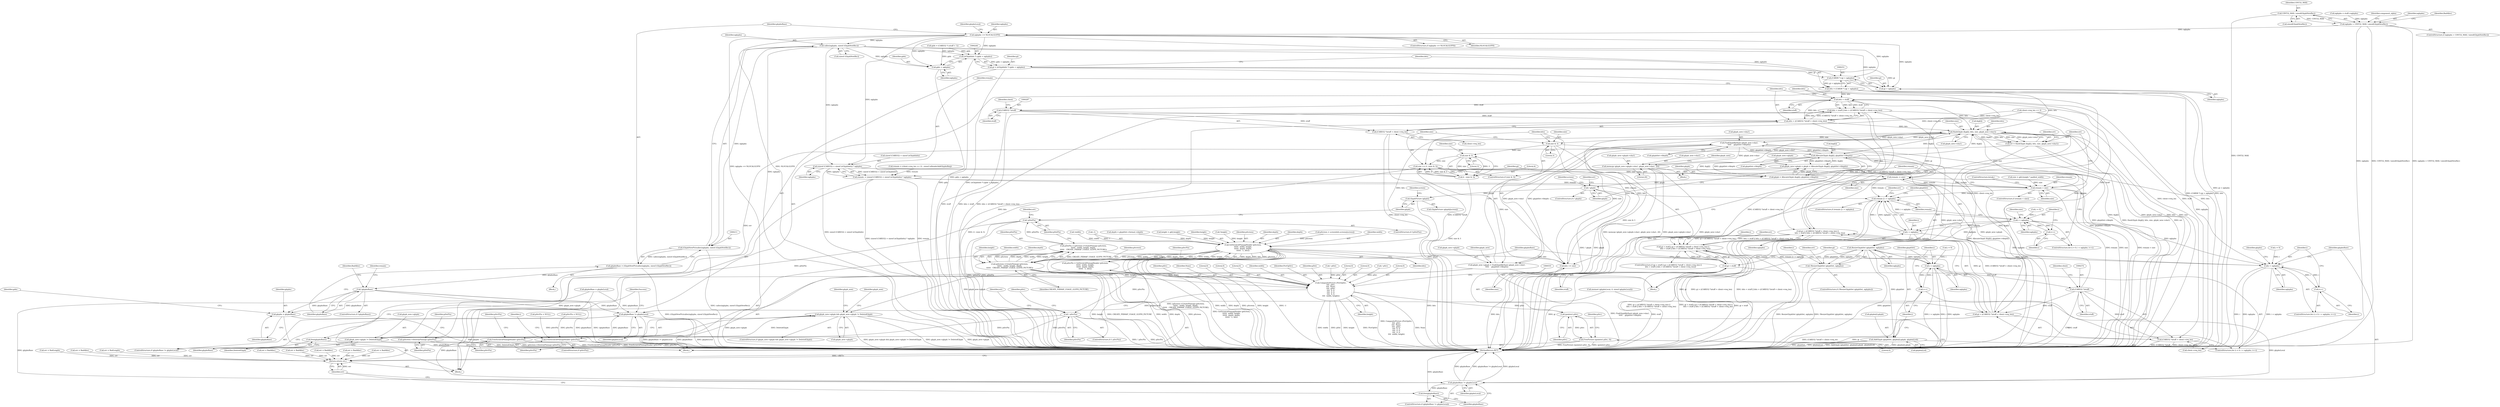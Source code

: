 digraph "0_xserver_5725849a1b427cd4a72b84e57f211edb35838718@API" {
"1000179" [label="(Call,UINT32_MAX / sizeof(GlyphNewRec))"];
"1000177" [label="(Call,nglyphs > UINT32_MAX / sizeof(GlyphNewRec))"];
"1000194" [label="(Call,nglyphs <= NLOCALGLYPH)"];
"1000212" [label="(Call,calloc(nglyphs, sizeof (GlyphNewRec)))"];
"1000210" [label="(Call,(GlyphNewPtr)calloc(nglyphs, sizeof (GlyphNewRec)))"];
"1000208" [label="(Call,glyphsBase = (GlyphNewPtr)calloc(nglyphs, sizeof (GlyphNewRec)))"];
"1000217" [label="(Call,!glyphsBase)"];
"1000231" [label="(Call,glyphs = glyphsBase)"];
"1000643" [label="(Call,glyphsBase != glyphsLocal)"];
"1000646" [label="(Call,free(glyphsBase))"];
"1000691" [label="(Call,glyphsBase != glyphsLocal)"];
"1000694" [label="(Call,free(glyphsBase))"];
"1000243" [label="(Call,(xGlyphInfo *) (gids + nglyphs))"];
"1000241" [label="(Call,gi = (xGlyphInfo *) (gids + nglyphs))"];
"1000250" [label="(Call,(CARD8 *) (gi + nglyphs))"];
"1000248" [label="(Call,bits = (CARD8 *) (gi + nglyphs))"];
"1000280" [label="(Call,bits < stuff)"];
"1000279" [label="(Call,bits < stuff || bits > ((CARD32 *)stuff + client->req_len))"];
"1000269" [label="(Call,gi > ((CARD32 *)stuff + client->req_len) ||\n        bits < stuff || bits > ((CARD32 *)stuff + client->req_len))"];
"1000265" [label="(Call,gi < stuff || gi > ((CARD32 *)stuff + client->req_len) ||\n        bits < stuff || bits > ((CARD32 *)stuff + client->req_len))"];
"1000283" [label="(Call,bits > ((CARD32 *)stuff + client->req_len))"];
"1000324" [label="(Call,HashGlyph (&gi[i], bits, size, glyph_new->sha1))"];
"1000322" [label="(Call,err = HashGlyph (&gi[i], bits, size, glyph_new->sha1))"];
"1000696" [label="(Return,return err;)"];
"1000341" [label="(Call,FindGlyphByHash (glyph_new->sha1,\n\t\t\t\t\t    glyphSet->fdepth))"];
"1000337" [label="(Call,glyph_new->glyph = FindGlyphByHash (glyph_new->sha1,\n\t\t\t\t\t    glyphSet->fdepth))"];
"1000349" [label="(Call,glyph_new->glyph && glyph_new->glyph != DeletedGlyph)"];
"1000353" [label="(Call,glyph_new->glyph != DeletedGlyph)"];
"1000378" [label="(Call,AllocateGlyph (&gi[i], glyphSet->fdepth))"];
"1000372" [label="(Call,glyph_new->glyph = glyph = AllocateGlyph (&gi[i], glyphSet->fdepth))"];
"1000376" [label="(Call,glyph = AllocateGlyph (&gi[i], glyphSet->fdepth))"];
"1000387" [label="(Call,! glyph)"];
"1000507" [label="(Call,GlyphPicture (glyph))"];
"1000566" [label="(Call,memcpy (glyph_new->glyph->sha1, glyph_new->sha1, 20))"];
"1000448" [label="(Call,GetScratchPixmapHeader (pScreen,\n\t\t\t\t\t\t  width, height,\n\t\t\t\t\t\t  depth, depth,\n\t\t\t\t\t\t  -1, bits))"];
"1000446" [label="(Call,pSrcPix = GetScratchPixmapHeader (pScreen,\n\t\t\t\t\t\t  width, height,\n\t\t\t\t\t\t  depth, depth,\n\t\t\t\t\t\t  -1, bits))"];
"1000458" [label="(Call,! pSrcPix)"];
"1000561" [label="(Call,FreeScratchPixmapHeader (pSrcPix))"];
"1000660" [label="(Call,FreeScratchPixmapHeader (pSrcPix))"];
"1000491" [label="(Call,(pScreen->CreatePixmap) (pScreen,\n\t\t\t\t\t\t   width, height, depth,\n\t\t\t\t\t\t   CREATE_PIXMAP_USAGE_GLYPH_PICTURE))"];
"1000489" [label="(Call,pDstPix = (pScreen->CreatePixmap) (pScreen,\n\t\t\t\t\t\t   width, height, depth,\n\t\t\t\t\t\t   CREATE_PIXMAP_USAGE_GLYPH_PICTURE))"];
"1000498" [label="(Call,!pDstPix)"];
"1000527" [label="(Call,(pScreen->DestroyPixmap) (pDstPix))"];
"1000540" [label="(Call,CompositePicture (PictOpSrc,\n\t\t\t\t  pSrc,\n\t\t\t\t  None,\n\t\t\t\t  pDst,\n\t\t\t\t  0, 0,\n\t\t\t\t  0, 0,\n\t\t\t\t  0, 0,\n\t\t\t\t  width, height))"];
"1000554" [label="(Call,(pointer) pSrc)"];
"1000553" [label="(Call,FreePicture ((pointer) pSrc, 0))"];
"1000594" [label="(Call,bits += size)"];
"1000584" [label="(Call,size & 3)"];
"1000591" [label="(Call,size & 3)"];
"1000587" [label="(Call,size += 4 - (size & 3))"];
"1000597" [label="(Call,remain -= size)"];
"1000318" [label="(Call,remain < size)"];
"1000601" [label="(Call,remain || i < nglyphs)"];
"1000589" [label="(Call,4 - (size & 3))"];
"1000286" [label="(Call,(CARD32 *)stuff)"];
"1000285" [label="(Call,(CARD32 *)stuff + client->req_len)"];
"1000252" [label="(Call,gi + nglyphs)"];
"1000266" [label="(Call,gi < stuff)"];
"1000270" [label="(Call,gi > ((CARD32 *)stuff + client->req_len))"];
"1000273" [label="(Call,(CARD32 *)stuff)"];
"1000272" [label="(Call,(CARD32 *)stuff + client->req_len)"];
"1000245" [label="(Call,gids + nglyphs)"];
"1000257" [label="(Call,(sizeof (CARD32) + sizeof (xGlyphInfo)) * nglyphs)"];
"1000255" [label="(Call,remain -= (sizeof (CARD32) + sizeof (xGlyphInfo)) * nglyphs)"];
"1000301" [label="(Call,i < nglyphs)"];
"1000304" [label="(Call,i++)"];
"1000603" [label="(Call,i < nglyphs)"];
"1000613" [label="(Call,ResizeGlyphSet (glyphSet, nglyphs))"];
"1000612" [label="(Call,!ResizeGlyphSet (glyphSet, nglyphs))"];
"1000625" [label="(Call,i < nglyphs)"];
"1000628" [label="(Call,i++)"];
"1000630" [label="(Call,AddGlyph (glyphSet, glyphs[i].glyph, glyphs[i].id))"];
"1000666" [label="(Call,i < nglyphs)"];
"1000669" [label="(Call,i++)"];
"1000509" [label="(Identifier,screen)"];
"1000258" [label="(Call,sizeof (CARD32) + sizeof (xGlyphInfo))"];
"1000693" [label="(Identifier,glyphsLocal)"];
"1000607" [label="(Call,err = BadLength)"];
"1000632" [label="(Call,glyphs[i].glyph)"];
"1000181" [label="(Call,sizeof(GlyphNewRec))"];
"1000415" [label="(Call,height = gi[i].height)"];
"1000213" [label="(Identifier,nglyphs)"];
"1000664" [label="(Identifier,i)"];
"1000249" [label="(Identifier,bits)"];
"1000492" [label="(Identifier,pScreen)"];
"1000642" [label="(ControlStructure,if (glyphsBase != glyphsLocal))"];
"1000171" [label="(Call,nglyphs = stuff->nglyphs)"];
"1000378" [label="(Call,AllocateGlyph (&gi[i], glyphSet->fdepth))"];
"1000298" [label="(Call,i = 0)"];
"1000290" [label="(Identifier,client)"];
"1000193" [label="(ControlStructure,if (nglyphs <= NLOCALGLYPH))"];
"1000594" [label="(Call,bits += size)"];
"1000541" [label="(Identifier,PictOpSrc)"];
"1000611" [label="(ControlStructure,if (!ResizeGlyphSet (glyphSet, nglyphs)))"];
"1000220" [label="(Identifier,BadAlloc)"];
"1000212" [label="(Call,calloc(nglyphs, sizeof (GlyphNewRec)))"];
"1000695" [label="(Identifier,glyphsBase)"];
"1000348" [label="(ControlStructure,if (glyph_new->glyph && glyph_new->glyph != DeletedGlyph))"];
"1000376" [label="(Call,glyph = AllocateGlyph (&gi[i], glyphSet->fdepth))"];
"1000603" [label="(Call,i < nglyphs)"];
"1000269" [label="(Call,gi > ((CARD32 *)stuff + client->req_len) ||\n        bits < stuff || bits > ((CARD32 *)stuff + client->req_len))"];
"1000224" [label="(Call,client->req_len << 2)"];
"1000696" [label="(Return,return err;)"];
"1000590" [label="(Literal,4)"];
"1000626" [label="(Identifier,i)"];
"1000660" [label="(Call,FreeScratchPixmapHeader (pSrcPix))"];
"1000263" [label="(Identifier,nglyphs)"];
"1000266" [label="(Call,gi < stuff)"];
"1000544" [label="(Identifier,pDst)"];
"1000186" [label="(Identifier,component_alpha)"];
"1000250" [label="(Call,(CARD8 *) (gi + nglyphs))"];
"1000373" [label="(Call,glyph_new->glyph)"];
"1000658" [label="(ControlStructure,if (pSrcPix))"];
"1000350" [label="(Call,glyph_new->glyph)"];
"1000221" [label="(Call,remain = (client->req_len << 2) - sizeof (xRenderAddGlyphsReq))"];
"1000628" [label="(Call,i++)"];
"1000209" [label="(Identifier,glyphsBase)"];
"1000195" [label="(Identifier,nglyphs)"];
"1000319" [label="(Identifier,remain)"];
"1000208" [label="(Call,glyphsBase = (GlyphNewPtr)calloc(nglyphs, sizeof (GlyphNewRec)))"];
"1000105" [label="(Block,)"];
"1000198" [label="(Call,memset (glyphsLocal, 0, sizeof (glyphsLocal)))"];
"1000646" [label="(Call,free(glyphsBase))"];
"1000252" [label="(Call,gi + nglyphs)"];
"1000361" [label="(Identifier,glyph_new)"];
"1000498" [label="(Call,!pDstPix)"];
"1000598" [label="(Identifier,remain)"];
"1000282" [label="(Identifier,stuff)"];
"1000670" [label="(Identifier,i)"];
"1000330" [label="(Identifier,size)"];
"1000561" [label="(Call,FreeScratchPixmapHeader (pSrcPix))"];
"1000586" [label="(Literal,3)"];
"1000276" [label="(Call,client->req_len)"];
"1000599" [label="(Identifier,size)"];
"1000285" [label="(Call,(CARD32 *)stuff + client->req_len)"];
"1000627" [label="(Identifier,nglyphs)"];
"1000271" [label="(Identifier,gi)"];
"1000203" [label="(Call,glyphsBase = glyphsLocal)"];
"1000255" [label="(Call,remain -= (sizeof (CARD32) + sizeof (xGlyphInfo)) * nglyphs)"];
"1000231" [label="(Call,glyphs = glyphsBase)"];
"1000553" [label="(Call,FreePicture ((pointer) pSrc, 0))"];
"1000507" [label="(Call,GlyphPicture (glyph))"];
"1000405" [label="(Block,)"];
"1000491" [label="(Call,(pScreen->CreatePixmap) (pScreen,\n\t\t\t\t\t\t   width, height, depth,\n\t\t\t\t\t\t   CREATE_PIXMAP_USAGE_GLYPH_PICTURE))"];
"1000447" [label="(Identifier,pSrcPix)"];
"1000338" [label="(Call,glyph_new->glyph)"];
"1000661" [label="(Identifier,pSrcPix)"];
"1000605" [label="(Identifier,nglyphs)"];
"1000325" [label="(Call,&gi[i])"];
"1000489" [label="(Call,pDstPix = (pScreen->CreatePixmap) (pScreen,\n\t\t\t\t\t\t   width, height, depth,\n\t\t\t\t\t\t   CREATE_PIXMAP_USAGE_GLYPH_PICTURE))"];
"1000243" [label="(Call,(xGlyphInfo *) (gids + nglyphs))"];
"1000690" [label="(ControlStructure,if (glyphsBase != glyphsLocal))"];
"1000322" [label="(Call,err = HashGlyph (&gi[i], bits, size, glyph_new->sha1))"];
"1000323" [label="(Identifier,err)"];
"1000533" [label="(Call,! pDst)"];
"1000462" [label="(Identifier,err)"];
"1000562" [label="(Identifier,pSrcPix)"];
"1000662" [label="(ControlStructure,for (i = 0; i < nglyphs; i++))"];
"1000365" [label="(Block,)"];
"1000331" [label="(Call,glyph_new->sha1)"];
"1000501" [label="(Call,err = BadAlloc)"];
"1000286" [label="(Call,(CARD32 *)stuff)"];
"1000196" [label="(Identifier,NLOCALGLYPH)"];
"1000593" [label="(Literal,3)"];
"1000386" [label="(ControlStructure,if (! glyph))"];
"1000698" [label="(MethodReturn,RET)"];
"1000545" [label="(Literal,0)"];
"1000608" [label="(Identifier,err)"];
"1000669" [label="(Call,i++)"];
"1000222" [label="(Identifier,remain)"];
"1000245" [label="(Call,gids + nglyphs)"];
"1000280" [label="(Call,bits < stuff)"];
"1000559" [label="(Identifier,pSrc)"];
"1000588" [label="(Identifier,size)"];
"1000293" [label="(Call,err = BadLength)"];
"1000502" [label="(Identifier,err)"];
"1000247" [label="(Identifier,nglyphs)"];
"1000494" [label="(Identifier,height)"];
"1000602" [label="(Identifier,remain)"];
"1000131" [label="(Call,pSrcPix = NULL)"];
"1000253" [label="(Identifier,gi)"];
"1000379" [label="(Call,&gi[i])"];
"1000666" [label="(Call,i < nglyphs)"];
"1000621" [label="(ControlStructure,for (i = 0; i < nglyphs; i++))"];
"1000546" [label="(Literal,0)"];
"1000622" [label="(Call,i = 0)"];
"1000264" [label="(ControlStructure,if (gi < stuff || gi > ((CARD32 *)stuff + client->req_len) ||\n        bits < stuff || bits > ((CARD32 *)stuff + client->req_len)))"];
"1000572" [label="(Call,glyph_new->sha1)"];
"1000388" [label="(Identifier,glyph)"];
"1000564" [label="(Identifier,pSrcPix)"];
"1000497" [label="(ControlStructure,if (!pDstPix))"];
"1000194" [label="(Call,nglyphs <= NLOCALGLYPH)"];
"1000383" [label="(Call,glyphSet->fdepth)"];
"1000493" [label="(Identifier,width)"];
"1000482" [label="(Call,! pSrc)"];
"1000591" [label="(Call,size & 3)"];
"1000601" [label="(Call,remain || i < nglyphs)"];
"1000557" [label="(Literal,0)"];
"1000387" [label="(Call,! glyph)"];
"1000552" [label="(Identifier,height)"];
"1000177" [label="(Call,nglyphs > UINT32_MAX / sizeof(GlyphNewRec))"];
"1000270" [label="(Call,gi > ((CARD32 *)stuff + client->req_len))"];
"1000306" [label="(Block,)"];
"1000341" [label="(Call,FindGlyphByHash (glyph_new->sha1,\n\t\t\t\t\t    glyphSet->fdepth))"];
"1000317" [label="(ControlStructure,if (remain < size))"];
"1000663" [label="(Call,i = 0)"];
"1000353" [label="(Call,glyph_new->glyph != DeletedGlyph)"];
"1000459" [label="(Identifier,pSrcPix)"];
"1000466" [label="(Identifier,pSrc)"];
"1000496" [label="(Identifier,CREATE_PIXMAP_USAGE_GLYPH_PICTURE)"];
"1000694" [label="(Call,free(glyphsBase))"];
"1000540" [label="(Call,CompositePicture (PictOpSrc,\n\t\t\t\t  pSrc,\n\t\t\t\t  None,\n\t\t\t\t  pDst,\n\t\t\t\t  0, 0,\n\t\t\t\t  0, 0,\n\t\t\t\t  0, 0,\n\t\t\t\t  width, height))"];
"1000578" [label="(Identifier,glyph_new)"];
"1000321" [label="(ControlStructure,break;)"];
"1000623" [label="(Identifier,i)"];
"1000667" [label="(Identifier,i)"];
"1000649" [label="(Identifier,Success)"];
"1000390" [label="(Call,err = BadAlloc)"];
"1000265" [label="(Call,gi < stuff || gi > ((CARD32 *)stuff + client->req_len) ||\n        bits < stuff || bits > ((CARD32 *)stuff + client->req_len))"];
"1000585" [label="(Identifier,size)"];
"1000647" [label="(Identifier,glyphsBase)"];
"1000451" [label="(Identifier,height)"];
"1000615" [label="(Identifier,nglyphs)"];
"1000506" [label="(Call,GlyphPicture (glyph)[screen])"];
"1000508" [label="(Identifier,glyph)"];
"1000631" [label="(Identifier,glyphSet)"];
"1000630" [label="(Call,AddGlyph (glyphSet, glyphs[i].glyph, glyphs[i].id))"];
"1000612" [label="(Call,!ResizeGlyphSet (glyphSet, nglyphs))"];
"1000283" [label="(Call,bits > ((CARD32 *)stuff + client->req_len))"];
"1000485" [label="(Call,err = BadAlloc)"];
"1000692" [label="(Identifier,glyphsBase)"];
"1000637" [label="(Call,glyphs[i].id)"];
"1000668" [label="(Identifier,nglyphs)"];
"1000210" [label="(Call,(GlyphNewPtr)calloc(nglyphs, sizeof (GlyphNewRec)))"];
"1000567" [label="(Call,glyph_new->glyph->sha1)"];
"1000256" [label="(Identifier,remain)"];
"1000550" [label="(Literal,0)"];
"1000436" [label="(Call,!height)"];
"1000289" [label="(Call,client->req_len)"];
"1000351" [label="(Identifier,glyph_new)"];
"1000242" [label="(Identifier,gi)"];
"1000357" [label="(Identifier,DeletedGlyph)"];
"1000587" [label="(Call,size += 4 - (size & 3))"];
"1000294" [label="(Identifier,err)"];
"1000614" [label="(Identifier,glyphSet)"];
"1000235" [label="(Identifier,gids)"];
"1000335" [label="(Identifier,err)"];
"1000297" [label="(ControlStructure,for (i = 0; i < nglyphs; i++))"];
"1000456" [label="(Identifier,bits)"];
"1000625" [label="(Call,i < nglyphs)"];
"1000448" [label="(Call,GetScratchPixmapHeader (pScreen,\n\t\t\t\t\t\t  width, height,\n\t\t\t\t\t\t  depth, depth,\n\t\t\t\t\t\t  -1, bits))"];
"1000461" [label="(Call,err = BadAlloc)"];
"1000199" [label="(Identifier,glyphsLocal)"];
"1000449" [label="(Identifier,pScreen)"];
"1000458" [label="(Call,! pSrcPix)"];
"1000490" [label="(Identifier,pDstPix)"];
"1000542" [label="(Identifier,pSrc)"];
"1000543" [label="(Identifier,None)"];
"1000234" [label="(Call,gids = (CARD32 *) (stuff + 1))"];
"1000675" [label="(Identifier,glyphs)"];
"1000178" [label="(Identifier,nglyphs)"];
"1000207" [label="(Block,)"];
"1000345" [label="(Call,glyphSet->fdepth)"];
"1000556" [label="(Identifier,pSrc)"];
"1000592" [label="(Identifier,size)"];
"1000452" [label="(Identifier,depth)"];
"1000697" [label="(Identifier,err)"];
"1000575" [label="(Literal,20)"];
"1000495" [label="(Identifier,depth)"];
"1000232" [label="(Identifier,glyphs)"];
"1000604" [label="(Identifier,i)"];
"1000548" [label="(Literal,0)"];
"1000184" [label="(Identifier,BadAlloc)"];
"1000284" [label="(Identifier,bits)"];
"1000324" [label="(Call,HashGlyph (&gi[i], bits, size, glyph_new->sha1))"];
"1000453" [label="(Identifier,depth)"];
"1000457" [label="(ControlStructure,if (! pSrcPix))"];
"1000218" [label="(Identifier,glyphsBase)"];
"1000246" [label="(Identifier,gids)"];
"1000527" [label="(Call,(pScreen->DestroyPixmap) (pDstPix))"];
"1000354" [label="(Call,glyph_new->glyph)"];
"1000233" [label="(Identifier,glyphsBase)"];
"1000267" [label="(Identifier,gi)"];
"1000499" [label="(Identifier,pDstPix)"];
"1000563" [label="(Call,pSrcPix = NULL)"];
"1000273" [label="(Call,(CARD32 *)stuff)"];
"1000617" [label="(Call,err = BadAlloc)"];
"1000439" [label="(Call,pScreen = screenInfo.screens[screen])"];
"1000216" [label="(ControlStructure,if (!glyphsBase))"];
"1000342" [label="(Call,glyph_new->sha1)"];
"1000536" [label="(Call,err = BadAlloc)"];
"1000549" [label="(Literal,0)"];
"1000597" [label="(Call,remain -= size)"];
"1000644" [label="(Identifier,glyphsBase)"];
"1000369" [label="(Identifier,glyph_new)"];
"1000179" [label="(Call,UINT32_MAX / sizeof(GlyphNewRec))"];
"1000279" [label="(Call,bits < stuff || bits > ((CARD32 *)stuff + client->req_len))"];
"1000320" [label="(Identifier,size)"];
"1000566" [label="(Call,memcpy (glyph_new->glyph->sha1, glyph_new->sha1, 20))"];
"1000691" [label="(Call,glyphsBase != glyphsLocal)"];
"1000583" [label="(ControlStructure,if (size & 3))"];
"1000302" [label="(Identifier,i)"];
"1000547" [label="(Literal,0)"];
"1000305" [label="(Identifier,i)"];
"1000318" [label="(Call,remain < size)"];
"1000288" [label="(Identifier,stuff)"];
"1000217" [label="(Call,!glyphsBase)"];
"1000450" [label="(Identifier,width)"];
"1000551" [label="(Identifier,width)"];
"1000595" [label="(Identifier,bits)"];
"1000304" [label="(Call,i++)"];
"1000434" [label="(Call,!width)"];
"1000268" [label="(Identifier,stuff)"];
"1000275" [label="(Identifier,stuff)"];
"1000176" [label="(ControlStructure,if (nglyphs > UINT32_MAX / sizeof(GlyphNewRec)))"];
"1000530" [label="(Identifier,pDstPix)"];
"1000618" [label="(Identifier,err)"];
"1000257" [label="(Call,(sizeof (CARD32) + sizeof (xGlyphInfo)) * nglyphs)"];
"1000303" [label="(Identifier,nglyphs)"];
"1000372" [label="(Call,glyph_new->glyph = glyph = AllocateGlyph (&gi[i], glyphSet->fdepth))"];
"1000272" [label="(Call,(CARD32 *)stuff + client->req_len)"];
"1000299" [label="(Identifier,i)"];
"1000329" [label="(Identifier,bits)"];
"1000643" [label="(Call,glyphsBase != glyphsLocal)"];
"1000528" [label="(Identifier,pDstPix)"];
"1000596" [label="(Identifier,size)"];
"1000254" [label="(Identifier,nglyphs)"];
"1000454" [label="(Call,-1)"];
"1000554" [label="(Call,(pointer) pSrc)"];
"1000277" [label="(Identifier,client)"];
"1000241" [label="(Call,gi = (xGlyphInfo *) (gids + nglyphs))"];
"1000281" [label="(Identifier,bits)"];
"1000600" [label="(ControlStructure,if (remain || i < nglyphs))"];
"1000309" [label="(Identifier,size)"];
"1000645" [label="(Identifier,glyphsLocal)"];
"1000391" [label="(Identifier,err)"];
"1000423" [label="(Call,depth = glyphSet->format->depth)"];
"1000629" [label="(Identifier,i)"];
"1000301" [label="(Call,i < nglyphs)"];
"1000214" [label="(Call,sizeof (GlyphNewRec))"];
"1000589" [label="(Call,4 - (size & 3))"];
"1000613" [label="(Call,ResizeGlyphSet (glyphSet, nglyphs))"];
"1000446" [label="(Call,pSrcPix = GetScratchPixmapHeader (pScreen,\n\t\t\t\t\t\t  width, height,\n\t\t\t\t\t\t  depth, depth,\n\t\t\t\t\t\t  -1, bits))"];
"1000349" [label="(Call,glyph_new->glyph && glyph_new->glyph != DeletedGlyph)"];
"1000377" [label="(Identifier,glyph)"];
"1000337" [label="(Call,glyph_new->glyph = FindGlyphByHash (glyph_new->sha1,\n\t\t\t\t\t    glyphSet->fdepth))"];
"1000180" [label="(Identifier,UINT32_MAX)"];
"1000248" [label="(Call,bits = (CARD8 *) (gi + nglyphs))"];
"1000308" [label="(Call,size = gi[i].height * padded_width)"];
"1000584" [label="(Call,size & 3)"];
"1000396" [label="(Identifier,screen)"];
"1000179" -> "1000177"  [label="AST: "];
"1000179" -> "1000181"  [label="CFG: "];
"1000180" -> "1000179"  [label="AST: "];
"1000181" -> "1000179"  [label="AST: "];
"1000177" -> "1000179"  [label="CFG: "];
"1000179" -> "1000698"  [label="DDG: UINT32_MAX"];
"1000179" -> "1000177"  [label="DDG: UINT32_MAX"];
"1000177" -> "1000176"  [label="AST: "];
"1000178" -> "1000177"  [label="AST: "];
"1000184" -> "1000177"  [label="CFG: "];
"1000186" -> "1000177"  [label="CFG: "];
"1000177" -> "1000698"  [label="DDG: nglyphs"];
"1000177" -> "1000698"  [label="DDG: UINT32_MAX / sizeof(GlyphNewRec)"];
"1000177" -> "1000698"  [label="DDG: nglyphs > UINT32_MAX / sizeof(GlyphNewRec)"];
"1000171" -> "1000177"  [label="DDG: nglyphs"];
"1000177" -> "1000194"  [label="DDG: nglyphs"];
"1000194" -> "1000193"  [label="AST: "];
"1000194" -> "1000196"  [label="CFG: "];
"1000195" -> "1000194"  [label="AST: "];
"1000196" -> "1000194"  [label="AST: "];
"1000199" -> "1000194"  [label="CFG: "];
"1000209" -> "1000194"  [label="CFG: "];
"1000194" -> "1000698"  [label="DDG: nglyphs <= NLOCALGLYPH"];
"1000194" -> "1000698"  [label="DDG: NLOCALGLYPH"];
"1000194" -> "1000212"  [label="DDG: nglyphs"];
"1000194" -> "1000243"  [label="DDG: nglyphs"];
"1000194" -> "1000245"  [label="DDG: nglyphs"];
"1000194" -> "1000250"  [label="DDG: nglyphs"];
"1000194" -> "1000252"  [label="DDG: nglyphs"];
"1000194" -> "1000257"  [label="DDG: nglyphs"];
"1000212" -> "1000210"  [label="AST: "];
"1000212" -> "1000214"  [label="CFG: "];
"1000213" -> "1000212"  [label="AST: "];
"1000214" -> "1000212"  [label="AST: "];
"1000210" -> "1000212"  [label="CFG: "];
"1000212" -> "1000698"  [label="DDG: nglyphs"];
"1000212" -> "1000210"  [label="DDG: nglyphs"];
"1000212" -> "1000243"  [label="DDG: nglyphs"];
"1000212" -> "1000245"  [label="DDG: nglyphs"];
"1000212" -> "1000250"  [label="DDG: nglyphs"];
"1000212" -> "1000252"  [label="DDG: nglyphs"];
"1000212" -> "1000257"  [label="DDG: nglyphs"];
"1000210" -> "1000208"  [label="AST: "];
"1000211" -> "1000210"  [label="AST: "];
"1000208" -> "1000210"  [label="CFG: "];
"1000210" -> "1000698"  [label="DDG: calloc(nglyphs, sizeof (GlyphNewRec))"];
"1000210" -> "1000208"  [label="DDG: calloc(nglyphs, sizeof (GlyphNewRec))"];
"1000208" -> "1000207"  [label="AST: "];
"1000209" -> "1000208"  [label="AST: "];
"1000218" -> "1000208"  [label="CFG: "];
"1000208" -> "1000698"  [label="DDG: (GlyphNewPtr)calloc(nglyphs, sizeof (GlyphNewRec))"];
"1000208" -> "1000217"  [label="DDG: glyphsBase"];
"1000217" -> "1000216"  [label="AST: "];
"1000217" -> "1000218"  [label="CFG: "];
"1000218" -> "1000217"  [label="AST: "];
"1000220" -> "1000217"  [label="CFG: "];
"1000222" -> "1000217"  [label="CFG: "];
"1000217" -> "1000698"  [label="DDG: !glyphsBase"];
"1000217" -> "1000698"  [label="DDG: glyphsBase"];
"1000217" -> "1000231"  [label="DDG: glyphsBase"];
"1000217" -> "1000643"  [label="DDG: glyphsBase"];
"1000217" -> "1000691"  [label="DDG: glyphsBase"];
"1000231" -> "1000105"  [label="AST: "];
"1000231" -> "1000233"  [label="CFG: "];
"1000232" -> "1000231"  [label="AST: "];
"1000233" -> "1000231"  [label="AST: "];
"1000235" -> "1000231"  [label="CFG: "];
"1000231" -> "1000698"  [label="DDG: glyphs"];
"1000203" -> "1000231"  [label="DDG: glyphsBase"];
"1000643" -> "1000642"  [label="AST: "];
"1000643" -> "1000645"  [label="CFG: "];
"1000644" -> "1000643"  [label="AST: "];
"1000645" -> "1000643"  [label="AST: "];
"1000647" -> "1000643"  [label="CFG: "];
"1000649" -> "1000643"  [label="CFG: "];
"1000643" -> "1000698"  [label="DDG: glyphsBase != glyphsLocal"];
"1000643" -> "1000698"  [label="DDG: glyphsBase"];
"1000643" -> "1000698"  [label="DDG: glyphsLocal"];
"1000203" -> "1000643"  [label="DDG: glyphsBase"];
"1000198" -> "1000643"  [label="DDG: glyphsLocal"];
"1000643" -> "1000646"  [label="DDG: glyphsBase"];
"1000646" -> "1000642"  [label="AST: "];
"1000646" -> "1000647"  [label="CFG: "];
"1000647" -> "1000646"  [label="AST: "];
"1000649" -> "1000646"  [label="CFG: "];
"1000646" -> "1000698"  [label="DDG: glyphsBase"];
"1000691" -> "1000690"  [label="AST: "];
"1000691" -> "1000693"  [label="CFG: "];
"1000692" -> "1000691"  [label="AST: "];
"1000693" -> "1000691"  [label="AST: "];
"1000695" -> "1000691"  [label="CFG: "];
"1000697" -> "1000691"  [label="CFG: "];
"1000691" -> "1000698"  [label="DDG: glyphsLocal"];
"1000691" -> "1000698"  [label="DDG: glyphsBase"];
"1000691" -> "1000698"  [label="DDG: glyphsBase != glyphsLocal"];
"1000203" -> "1000691"  [label="DDG: glyphsBase"];
"1000198" -> "1000691"  [label="DDG: glyphsLocal"];
"1000691" -> "1000694"  [label="DDG: glyphsBase"];
"1000694" -> "1000690"  [label="AST: "];
"1000694" -> "1000695"  [label="CFG: "];
"1000695" -> "1000694"  [label="AST: "];
"1000697" -> "1000694"  [label="CFG: "];
"1000694" -> "1000698"  [label="DDG: glyphsBase"];
"1000243" -> "1000241"  [label="AST: "];
"1000243" -> "1000245"  [label="CFG: "];
"1000244" -> "1000243"  [label="AST: "];
"1000245" -> "1000243"  [label="AST: "];
"1000241" -> "1000243"  [label="CFG: "];
"1000243" -> "1000698"  [label="DDG: gids + nglyphs"];
"1000243" -> "1000241"  [label="DDG: gids + nglyphs"];
"1000234" -> "1000243"  [label="DDG: gids"];
"1000241" -> "1000105"  [label="AST: "];
"1000242" -> "1000241"  [label="AST: "];
"1000249" -> "1000241"  [label="CFG: "];
"1000241" -> "1000698"  [label="DDG: (xGlyphInfo *) (gids + nglyphs)"];
"1000241" -> "1000250"  [label="DDG: gi"];
"1000241" -> "1000252"  [label="DDG: gi"];
"1000241" -> "1000266"  [label="DDG: gi"];
"1000250" -> "1000248"  [label="AST: "];
"1000250" -> "1000252"  [label="CFG: "];
"1000251" -> "1000250"  [label="AST: "];
"1000252" -> "1000250"  [label="AST: "];
"1000248" -> "1000250"  [label="CFG: "];
"1000250" -> "1000698"  [label="DDG: gi + nglyphs"];
"1000250" -> "1000248"  [label="DDG: gi + nglyphs"];
"1000248" -> "1000105"  [label="AST: "];
"1000249" -> "1000248"  [label="AST: "];
"1000256" -> "1000248"  [label="CFG: "];
"1000248" -> "1000698"  [label="DDG: (CARD8 *) (gi + nglyphs)"];
"1000248" -> "1000698"  [label="DDG: bits"];
"1000248" -> "1000280"  [label="DDG: bits"];
"1000248" -> "1000324"  [label="DDG: bits"];
"1000280" -> "1000279"  [label="AST: "];
"1000280" -> "1000282"  [label="CFG: "];
"1000281" -> "1000280"  [label="AST: "];
"1000282" -> "1000280"  [label="AST: "];
"1000284" -> "1000280"  [label="CFG: "];
"1000279" -> "1000280"  [label="CFG: "];
"1000280" -> "1000698"  [label="DDG: stuff"];
"1000280" -> "1000698"  [label="DDG: bits"];
"1000280" -> "1000279"  [label="DDG: bits"];
"1000280" -> "1000279"  [label="DDG: stuff"];
"1000273" -> "1000280"  [label="DDG: stuff"];
"1000280" -> "1000283"  [label="DDG: bits"];
"1000280" -> "1000286"  [label="DDG: stuff"];
"1000280" -> "1000324"  [label="DDG: bits"];
"1000279" -> "1000269"  [label="AST: "];
"1000279" -> "1000283"  [label="CFG: "];
"1000283" -> "1000279"  [label="AST: "];
"1000269" -> "1000279"  [label="CFG: "];
"1000279" -> "1000698"  [label="DDG: bits < stuff"];
"1000279" -> "1000698"  [label="DDG: bits > ((CARD32 *)stuff + client->req_len)"];
"1000279" -> "1000269"  [label="DDG: bits < stuff"];
"1000279" -> "1000269"  [label="DDG: bits > ((CARD32 *)stuff + client->req_len)"];
"1000283" -> "1000279"  [label="DDG: bits"];
"1000283" -> "1000279"  [label="DDG: (CARD32 *)stuff + client->req_len"];
"1000269" -> "1000265"  [label="AST: "];
"1000269" -> "1000270"  [label="CFG: "];
"1000270" -> "1000269"  [label="AST: "];
"1000265" -> "1000269"  [label="CFG: "];
"1000269" -> "1000698"  [label="DDG: gi > ((CARD32 *)stuff + client->req_len)"];
"1000269" -> "1000698"  [label="DDG: bits < stuff || bits > ((CARD32 *)stuff + client->req_len)"];
"1000269" -> "1000265"  [label="DDG: gi > ((CARD32 *)stuff + client->req_len)"];
"1000269" -> "1000265"  [label="DDG: bits < stuff || bits > ((CARD32 *)stuff + client->req_len)"];
"1000270" -> "1000269"  [label="DDG: gi"];
"1000270" -> "1000269"  [label="DDG: (CARD32 *)stuff + client->req_len"];
"1000265" -> "1000264"  [label="AST: "];
"1000265" -> "1000266"  [label="CFG: "];
"1000266" -> "1000265"  [label="AST: "];
"1000294" -> "1000265"  [label="CFG: "];
"1000299" -> "1000265"  [label="CFG: "];
"1000265" -> "1000698"  [label="DDG: gi > ((CARD32 *)stuff + client->req_len) ||\n        bits < stuff || bits > ((CARD32 *)stuff + client->req_len)"];
"1000265" -> "1000698"  [label="DDG: gi < stuff || gi > ((CARD32 *)stuff + client->req_len) ||\n        bits < stuff || bits > ((CARD32 *)stuff + client->req_len)"];
"1000265" -> "1000698"  [label="DDG: gi < stuff"];
"1000266" -> "1000265"  [label="DDG: gi"];
"1000266" -> "1000265"  [label="DDG: stuff"];
"1000283" -> "1000285"  [label="CFG: "];
"1000284" -> "1000283"  [label="AST: "];
"1000285" -> "1000283"  [label="AST: "];
"1000283" -> "1000698"  [label="DDG: (CARD32 *)stuff + client->req_len"];
"1000283" -> "1000698"  [label="DDG: bits"];
"1000286" -> "1000283"  [label="DDG: stuff"];
"1000224" -> "1000283"  [label="DDG: client->req_len"];
"1000283" -> "1000324"  [label="DDG: bits"];
"1000324" -> "1000322"  [label="AST: "];
"1000324" -> "1000331"  [label="CFG: "];
"1000325" -> "1000324"  [label="AST: "];
"1000329" -> "1000324"  [label="AST: "];
"1000330" -> "1000324"  [label="AST: "];
"1000331" -> "1000324"  [label="AST: "];
"1000322" -> "1000324"  [label="CFG: "];
"1000324" -> "1000698"  [label="DDG: glyph_new->sha1"];
"1000324" -> "1000698"  [label="DDG: bits"];
"1000324" -> "1000698"  [label="DDG: size"];
"1000324" -> "1000698"  [label="DDG: &gi[i]"];
"1000324" -> "1000322"  [label="DDG: &gi[i]"];
"1000324" -> "1000322"  [label="DDG: bits"];
"1000324" -> "1000322"  [label="DDG: size"];
"1000324" -> "1000322"  [label="DDG: glyph_new->sha1"];
"1000378" -> "1000324"  [label="DDG: &gi[i]"];
"1000594" -> "1000324"  [label="DDG: bits"];
"1000318" -> "1000324"  [label="DDG: size"];
"1000341" -> "1000324"  [label="DDG: glyph_new->sha1"];
"1000566" -> "1000324"  [label="DDG: glyph_new->sha1"];
"1000324" -> "1000341"  [label="DDG: glyph_new->sha1"];
"1000324" -> "1000378"  [label="DDG: &gi[i]"];
"1000324" -> "1000448"  [label="DDG: bits"];
"1000324" -> "1000584"  [label="DDG: size"];
"1000324" -> "1000594"  [label="DDG: bits"];
"1000322" -> "1000306"  [label="AST: "];
"1000323" -> "1000322"  [label="AST: "];
"1000335" -> "1000322"  [label="CFG: "];
"1000322" -> "1000698"  [label="DDG: HashGlyph (&gi[i], bits, size, glyph_new->sha1)"];
"1000322" -> "1000698"  [label="DDG: err"];
"1000322" -> "1000696"  [label="DDG: err"];
"1000696" -> "1000105"  [label="AST: "];
"1000696" -> "1000697"  [label="CFG: "];
"1000697" -> "1000696"  [label="AST: "];
"1000698" -> "1000696"  [label="CFG: "];
"1000696" -> "1000698"  [label="DDG: <RET>"];
"1000697" -> "1000696"  [label="DDG: err"];
"1000485" -> "1000696"  [label="DDG: err"];
"1000293" -> "1000696"  [label="DDG: err"];
"1000617" -> "1000696"  [label="DDG: err"];
"1000607" -> "1000696"  [label="DDG: err"];
"1000501" -> "1000696"  [label="DDG: err"];
"1000461" -> "1000696"  [label="DDG: err"];
"1000536" -> "1000696"  [label="DDG: err"];
"1000390" -> "1000696"  [label="DDG: err"];
"1000341" -> "1000337"  [label="AST: "];
"1000341" -> "1000345"  [label="CFG: "];
"1000342" -> "1000341"  [label="AST: "];
"1000345" -> "1000341"  [label="AST: "];
"1000337" -> "1000341"  [label="CFG: "];
"1000341" -> "1000698"  [label="DDG: glyph_new->sha1"];
"1000341" -> "1000698"  [label="DDG: glyphSet->fdepth"];
"1000341" -> "1000337"  [label="DDG: glyph_new->sha1"];
"1000341" -> "1000337"  [label="DDG: glyphSet->fdepth"];
"1000378" -> "1000341"  [label="DDG: glyphSet->fdepth"];
"1000341" -> "1000378"  [label="DDG: glyphSet->fdepth"];
"1000341" -> "1000566"  [label="DDG: glyph_new->sha1"];
"1000337" -> "1000306"  [label="AST: "];
"1000338" -> "1000337"  [label="AST: "];
"1000351" -> "1000337"  [label="CFG: "];
"1000337" -> "1000698"  [label="DDG: FindGlyphByHash (glyph_new->sha1,\n\t\t\t\t\t    glyphSet->fdepth)"];
"1000337" -> "1000349"  [label="DDG: glyph_new->glyph"];
"1000337" -> "1000353"  [label="DDG: glyph_new->glyph"];
"1000349" -> "1000348"  [label="AST: "];
"1000349" -> "1000350"  [label="CFG: "];
"1000349" -> "1000353"  [label="CFG: "];
"1000350" -> "1000349"  [label="AST: "];
"1000353" -> "1000349"  [label="AST: "];
"1000361" -> "1000349"  [label="CFG: "];
"1000369" -> "1000349"  [label="CFG: "];
"1000349" -> "1000698"  [label="DDG: glyph_new->glyph && glyph_new->glyph != DeletedGlyph"];
"1000349" -> "1000698"  [label="DDG: glyph_new->glyph != DeletedGlyph"];
"1000349" -> "1000698"  [label="DDG: glyph_new->glyph"];
"1000353" -> "1000349"  [label="DDG: glyph_new->glyph"];
"1000353" -> "1000349"  [label="DDG: DeletedGlyph"];
"1000353" -> "1000357"  [label="CFG: "];
"1000354" -> "1000353"  [label="AST: "];
"1000357" -> "1000353"  [label="AST: "];
"1000353" -> "1000698"  [label="DDG: DeletedGlyph"];
"1000378" -> "1000376"  [label="AST: "];
"1000378" -> "1000383"  [label="CFG: "];
"1000379" -> "1000378"  [label="AST: "];
"1000383" -> "1000378"  [label="AST: "];
"1000376" -> "1000378"  [label="CFG: "];
"1000378" -> "1000698"  [label="DDG: glyphSet->fdepth"];
"1000378" -> "1000698"  [label="DDG: &gi[i]"];
"1000378" -> "1000372"  [label="DDG: &gi[i]"];
"1000378" -> "1000372"  [label="DDG: glyphSet->fdepth"];
"1000378" -> "1000376"  [label="DDG: &gi[i]"];
"1000378" -> "1000376"  [label="DDG: glyphSet->fdepth"];
"1000372" -> "1000365"  [label="AST: "];
"1000372" -> "1000376"  [label="CFG: "];
"1000373" -> "1000372"  [label="AST: "];
"1000376" -> "1000372"  [label="AST: "];
"1000388" -> "1000372"  [label="CFG: "];
"1000372" -> "1000698"  [label="DDG: glyph_new->glyph"];
"1000376" -> "1000372"  [label="DDG: glyph"];
"1000377" -> "1000376"  [label="AST: "];
"1000376" -> "1000698"  [label="DDG: AllocateGlyph (&gi[i], glyphSet->fdepth)"];
"1000376" -> "1000387"  [label="DDG: glyph"];
"1000387" -> "1000386"  [label="AST: "];
"1000387" -> "1000388"  [label="CFG: "];
"1000388" -> "1000387"  [label="AST: "];
"1000391" -> "1000387"  [label="CFG: "];
"1000396" -> "1000387"  [label="CFG: "];
"1000387" -> "1000698"  [label="DDG: glyph"];
"1000387" -> "1000698"  [label="DDG: ! glyph"];
"1000387" -> "1000507"  [label="DDG: glyph"];
"1000507" -> "1000506"  [label="AST: "];
"1000507" -> "1000508"  [label="CFG: "];
"1000508" -> "1000507"  [label="AST: "];
"1000509" -> "1000507"  [label="CFG: "];
"1000507" -> "1000698"  [label="DDG: glyph"];
"1000566" -> "1000365"  [label="AST: "];
"1000566" -> "1000575"  [label="CFG: "];
"1000567" -> "1000566"  [label="AST: "];
"1000572" -> "1000566"  [label="AST: "];
"1000575" -> "1000566"  [label="AST: "];
"1000578" -> "1000566"  [label="CFG: "];
"1000566" -> "1000698"  [label="DDG: memcpy (glyph_new->glyph->sha1, glyph_new->sha1, 20)"];
"1000566" -> "1000698"  [label="DDG: glyph_new->glyph->sha1"];
"1000566" -> "1000698"  [label="DDG: glyph_new->sha1"];
"1000448" -> "1000446"  [label="AST: "];
"1000448" -> "1000456"  [label="CFG: "];
"1000449" -> "1000448"  [label="AST: "];
"1000450" -> "1000448"  [label="AST: "];
"1000451" -> "1000448"  [label="AST: "];
"1000452" -> "1000448"  [label="AST: "];
"1000453" -> "1000448"  [label="AST: "];
"1000454" -> "1000448"  [label="AST: "];
"1000456" -> "1000448"  [label="AST: "];
"1000446" -> "1000448"  [label="CFG: "];
"1000448" -> "1000698"  [label="DDG: width"];
"1000448" -> "1000698"  [label="DDG: depth"];
"1000448" -> "1000698"  [label="DDG: pScreen"];
"1000448" -> "1000698"  [label="DDG: height"];
"1000448" -> "1000698"  [label="DDG: -1"];
"1000448" -> "1000698"  [label="DDG: bits"];
"1000448" -> "1000446"  [label="DDG: depth"];
"1000448" -> "1000446"  [label="DDG: bits"];
"1000448" -> "1000446"  [label="DDG: pScreen"];
"1000448" -> "1000446"  [label="DDG: -1"];
"1000448" -> "1000446"  [label="DDG: width"];
"1000448" -> "1000446"  [label="DDG: height"];
"1000439" -> "1000448"  [label="DDG: pScreen"];
"1000434" -> "1000448"  [label="DDG: width"];
"1000436" -> "1000448"  [label="DDG: height"];
"1000415" -> "1000448"  [label="DDG: height"];
"1000423" -> "1000448"  [label="DDG: depth"];
"1000454" -> "1000448"  [label="DDG: 1"];
"1000448" -> "1000491"  [label="DDG: pScreen"];
"1000448" -> "1000491"  [label="DDG: width"];
"1000448" -> "1000491"  [label="DDG: height"];
"1000448" -> "1000491"  [label="DDG: depth"];
"1000448" -> "1000594"  [label="DDG: bits"];
"1000446" -> "1000405"  [label="AST: "];
"1000447" -> "1000446"  [label="AST: "];
"1000459" -> "1000446"  [label="CFG: "];
"1000446" -> "1000698"  [label="DDG: GetScratchPixmapHeader (pScreen,\n\t\t\t\t\t\t  width, height,\n\t\t\t\t\t\t  depth, depth,\n\t\t\t\t\t\t  -1, bits)"];
"1000446" -> "1000458"  [label="DDG: pSrcPix"];
"1000458" -> "1000457"  [label="AST: "];
"1000458" -> "1000459"  [label="CFG: "];
"1000459" -> "1000458"  [label="AST: "];
"1000462" -> "1000458"  [label="CFG: "];
"1000466" -> "1000458"  [label="CFG: "];
"1000458" -> "1000698"  [label="DDG: pSrcPix"];
"1000458" -> "1000698"  [label="DDG: ! pSrcPix"];
"1000458" -> "1000561"  [label="DDG: pSrcPix"];
"1000458" -> "1000660"  [label="DDG: pSrcPix"];
"1000561" -> "1000405"  [label="AST: "];
"1000561" -> "1000562"  [label="CFG: "];
"1000562" -> "1000561"  [label="AST: "];
"1000564" -> "1000561"  [label="CFG: "];
"1000561" -> "1000698"  [label="DDG: FreeScratchPixmapHeader (pSrcPix)"];
"1000660" -> "1000658"  [label="AST: "];
"1000660" -> "1000661"  [label="CFG: "];
"1000661" -> "1000660"  [label="AST: "];
"1000664" -> "1000660"  [label="CFG: "];
"1000660" -> "1000698"  [label="DDG: FreeScratchPixmapHeader (pSrcPix)"];
"1000660" -> "1000698"  [label="DDG: pSrcPix"];
"1000131" -> "1000660"  [label="DDG: pSrcPix"];
"1000563" -> "1000660"  [label="DDG: pSrcPix"];
"1000491" -> "1000489"  [label="AST: "];
"1000491" -> "1000496"  [label="CFG: "];
"1000492" -> "1000491"  [label="AST: "];
"1000493" -> "1000491"  [label="AST: "];
"1000494" -> "1000491"  [label="AST: "];
"1000495" -> "1000491"  [label="AST: "];
"1000496" -> "1000491"  [label="AST: "];
"1000489" -> "1000491"  [label="CFG: "];
"1000491" -> "1000698"  [label="DDG: height"];
"1000491" -> "1000698"  [label="DDG: CREATE_PIXMAP_USAGE_GLYPH_PICTURE"];
"1000491" -> "1000698"  [label="DDG: width"];
"1000491" -> "1000698"  [label="DDG: depth"];
"1000491" -> "1000698"  [label="DDG: pScreen"];
"1000491" -> "1000489"  [label="DDG: CREATE_PIXMAP_USAGE_GLYPH_PICTURE"];
"1000491" -> "1000489"  [label="DDG: pScreen"];
"1000491" -> "1000489"  [label="DDG: depth"];
"1000491" -> "1000489"  [label="DDG: width"];
"1000491" -> "1000489"  [label="DDG: height"];
"1000491" -> "1000540"  [label="DDG: width"];
"1000491" -> "1000540"  [label="DDG: height"];
"1000489" -> "1000405"  [label="AST: "];
"1000490" -> "1000489"  [label="AST: "];
"1000499" -> "1000489"  [label="CFG: "];
"1000489" -> "1000698"  [label="DDG: (pScreen->CreatePixmap) (pScreen,\n\t\t\t\t\t\t   width, height, depth,\n\t\t\t\t\t\t   CREATE_PIXMAP_USAGE_GLYPH_PICTURE)"];
"1000489" -> "1000498"  [label="DDG: pDstPix"];
"1000498" -> "1000497"  [label="AST: "];
"1000498" -> "1000499"  [label="CFG: "];
"1000499" -> "1000498"  [label="AST: "];
"1000502" -> "1000498"  [label="CFG: "];
"1000508" -> "1000498"  [label="CFG: "];
"1000498" -> "1000698"  [label="DDG: !pDstPix"];
"1000498" -> "1000698"  [label="DDG: pDstPix"];
"1000498" -> "1000527"  [label="DDG: pDstPix"];
"1000527" -> "1000405"  [label="AST: "];
"1000527" -> "1000528"  [label="CFG: "];
"1000528" -> "1000527"  [label="AST: "];
"1000530" -> "1000527"  [label="CFG: "];
"1000527" -> "1000698"  [label="DDG: (pScreen->DestroyPixmap) (pDstPix)"];
"1000540" -> "1000405"  [label="AST: "];
"1000540" -> "1000552"  [label="CFG: "];
"1000541" -> "1000540"  [label="AST: "];
"1000542" -> "1000540"  [label="AST: "];
"1000543" -> "1000540"  [label="AST: "];
"1000544" -> "1000540"  [label="AST: "];
"1000545" -> "1000540"  [label="AST: "];
"1000546" -> "1000540"  [label="AST: "];
"1000547" -> "1000540"  [label="AST: "];
"1000548" -> "1000540"  [label="AST: "];
"1000549" -> "1000540"  [label="AST: "];
"1000550" -> "1000540"  [label="AST: "];
"1000551" -> "1000540"  [label="AST: "];
"1000552" -> "1000540"  [label="AST: "];
"1000555" -> "1000540"  [label="CFG: "];
"1000540" -> "1000698"  [label="DDG: CompositePicture (PictOpSrc,\n\t\t\t\t  pSrc,\n\t\t\t\t  None,\n\t\t\t\t  pDst,\n\t\t\t\t  0, 0,\n\t\t\t\t  0, 0,\n\t\t\t\t  0, 0,\n\t\t\t\t  width, height)"];
"1000540" -> "1000698"  [label="DDG: None"];
"1000540" -> "1000698"  [label="DDG: width"];
"1000540" -> "1000698"  [label="DDG: pDst"];
"1000540" -> "1000698"  [label="DDG: height"];
"1000540" -> "1000698"  [label="DDG: PictOpSrc"];
"1000482" -> "1000540"  [label="DDG: pSrc"];
"1000533" -> "1000540"  [label="DDG: pDst"];
"1000540" -> "1000554"  [label="DDG: pSrc"];
"1000554" -> "1000553"  [label="AST: "];
"1000554" -> "1000556"  [label="CFG: "];
"1000555" -> "1000554"  [label="AST: "];
"1000556" -> "1000554"  [label="AST: "];
"1000557" -> "1000554"  [label="CFG: "];
"1000554" -> "1000553"  [label="DDG: pSrc"];
"1000553" -> "1000405"  [label="AST: "];
"1000553" -> "1000557"  [label="CFG: "];
"1000557" -> "1000553"  [label="AST: "];
"1000559" -> "1000553"  [label="CFG: "];
"1000553" -> "1000698"  [label="DDG: FreePicture ((pointer) pSrc, 0)"];
"1000553" -> "1000698"  [label="DDG: (pointer) pSrc"];
"1000594" -> "1000306"  [label="AST: "];
"1000594" -> "1000596"  [label="CFG: "];
"1000595" -> "1000594"  [label="AST: "];
"1000596" -> "1000594"  [label="AST: "];
"1000598" -> "1000594"  [label="CFG: "];
"1000594" -> "1000698"  [label="DDG: bits"];
"1000587" -> "1000594"  [label="DDG: size"];
"1000584" -> "1000594"  [label="DDG: size"];
"1000584" -> "1000583"  [label="AST: "];
"1000584" -> "1000586"  [label="CFG: "];
"1000585" -> "1000584"  [label="AST: "];
"1000586" -> "1000584"  [label="AST: "];
"1000588" -> "1000584"  [label="CFG: "];
"1000595" -> "1000584"  [label="CFG: "];
"1000584" -> "1000698"  [label="DDG: size & 3"];
"1000584" -> "1000591"  [label="DDG: size"];
"1000584" -> "1000597"  [label="DDG: size"];
"1000591" -> "1000589"  [label="AST: "];
"1000591" -> "1000593"  [label="CFG: "];
"1000592" -> "1000591"  [label="AST: "];
"1000593" -> "1000591"  [label="AST: "];
"1000589" -> "1000591"  [label="CFG: "];
"1000591" -> "1000587"  [label="DDG: size"];
"1000591" -> "1000589"  [label="DDG: size"];
"1000591" -> "1000589"  [label="DDG: 3"];
"1000587" -> "1000583"  [label="AST: "];
"1000587" -> "1000589"  [label="CFG: "];
"1000588" -> "1000587"  [label="AST: "];
"1000589" -> "1000587"  [label="AST: "];
"1000595" -> "1000587"  [label="CFG: "];
"1000587" -> "1000698"  [label="DDG: 4 - (size & 3)"];
"1000589" -> "1000587"  [label="DDG: 4"];
"1000589" -> "1000587"  [label="DDG: size & 3"];
"1000587" -> "1000597"  [label="DDG: size"];
"1000597" -> "1000306"  [label="AST: "];
"1000597" -> "1000599"  [label="CFG: "];
"1000598" -> "1000597"  [label="AST: "];
"1000599" -> "1000597"  [label="AST: "];
"1000305" -> "1000597"  [label="CFG: "];
"1000597" -> "1000698"  [label="DDG: size"];
"1000597" -> "1000318"  [label="DDG: remain"];
"1000318" -> "1000597"  [label="DDG: remain"];
"1000597" -> "1000601"  [label="DDG: remain"];
"1000318" -> "1000317"  [label="AST: "];
"1000318" -> "1000320"  [label="CFG: "];
"1000319" -> "1000318"  [label="AST: "];
"1000320" -> "1000318"  [label="AST: "];
"1000321" -> "1000318"  [label="CFG: "];
"1000323" -> "1000318"  [label="CFG: "];
"1000318" -> "1000698"  [label="DDG: remain < size"];
"1000318" -> "1000698"  [label="DDG: remain"];
"1000318" -> "1000698"  [label="DDG: size"];
"1000255" -> "1000318"  [label="DDG: remain"];
"1000308" -> "1000318"  [label="DDG: size"];
"1000318" -> "1000601"  [label="DDG: remain"];
"1000601" -> "1000600"  [label="AST: "];
"1000601" -> "1000602"  [label="CFG: "];
"1000601" -> "1000603"  [label="CFG: "];
"1000602" -> "1000601"  [label="AST: "];
"1000603" -> "1000601"  [label="AST: "];
"1000608" -> "1000601"  [label="CFG: "];
"1000614" -> "1000601"  [label="CFG: "];
"1000601" -> "1000698"  [label="DDG: remain"];
"1000601" -> "1000698"  [label="DDG: remain || i < nglyphs"];
"1000255" -> "1000601"  [label="DDG: remain"];
"1000301" -> "1000601"  [label="DDG: i < nglyphs"];
"1000603" -> "1000601"  [label="DDG: i"];
"1000603" -> "1000601"  [label="DDG: nglyphs"];
"1000590" -> "1000589"  [label="AST: "];
"1000589" -> "1000698"  [label="DDG: size & 3"];
"1000286" -> "1000285"  [label="AST: "];
"1000286" -> "1000288"  [label="CFG: "];
"1000287" -> "1000286"  [label="AST: "];
"1000288" -> "1000286"  [label="AST: "];
"1000290" -> "1000286"  [label="CFG: "];
"1000286" -> "1000698"  [label="DDG: stuff"];
"1000286" -> "1000285"  [label="DDG: stuff"];
"1000285" -> "1000289"  [label="CFG: "];
"1000289" -> "1000285"  [label="AST: "];
"1000285" -> "1000698"  [label="DDG: (CARD32 *)stuff"];
"1000285" -> "1000698"  [label="DDG: client->req_len"];
"1000224" -> "1000285"  [label="DDG: client->req_len"];
"1000252" -> "1000254"  [label="CFG: "];
"1000253" -> "1000252"  [label="AST: "];
"1000254" -> "1000252"  [label="AST: "];
"1000266" -> "1000268"  [label="CFG: "];
"1000267" -> "1000266"  [label="AST: "];
"1000268" -> "1000266"  [label="AST: "];
"1000271" -> "1000266"  [label="CFG: "];
"1000266" -> "1000698"  [label="DDG: stuff"];
"1000266" -> "1000698"  [label="DDG: gi"];
"1000266" -> "1000270"  [label="DDG: gi"];
"1000266" -> "1000273"  [label="DDG: stuff"];
"1000270" -> "1000272"  [label="CFG: "];
"1000271" -> "1000270"  [label="AST: "];
"1000272" -> "1000270"  [label="AST: "];
"1000281" -> "1000270"  [label="CFG: "];
"1000270" -> "1000698"  [label="DDG: (CARD32 *)stuff + client->req_len"];
"1000270" -> "1000698"  [label="DDG: gi"];
"1000273" -> "1000270"  [label="DDG: stuff"];
"1000224" -> "1000270"  [label="DDG: client->req_len"];
"1000273" -> "1000272"  [label="AST: "];
"1000273" -> "1000275"  [label="CFG: "];
"1000274" -> "1000273"  [label="AST: "];
"1000275" -> "1000273"  [label="AST: "];
"1000277" -> "1000273"  [label="CFG: "];
"1000273" -> "1000698"  [label="DDG: stuff"];
"1000273" -> "1000272"  [label="DDG: stuff"];
"1000272" -> "1000276"  [label="CFG: "];
"1000276" -> "1000272"  [label="AST: "];
"1000272" -> "1000698"  [label="DDG: client->req_len"];
"1000272" -> "1000698"  [label="DDG: (CARD32 *)stuff"];
"1000224" -> "1000272"  [label="DDG: client->req_len"];
"1000245" -> "1000247"  [label="CFG: "];
"1000246" -> "1000245"  [label="AST: "];
"1000247" -> "1000245"  [label="AST: "];
"1000245" -> "1000698"  [label="DDG: gids"];
"1000234" -> "1000245"  [label="DDG: gids"];
"1000257" -> "1000255"  [label="AST: "];
"1000257" -> "1000263"  [label="CFG: "];
"1000258" -> "1000257"  [label="AST: "];
"1000263" -> "1000257"  [label="AST: "];
"1000255" -> "1000257"  [label="CFG: "];
"1000257" -> "1000698"  [label="DDG: sizeof (CARD32) + sizeof (xGlyphInfo)"];
"1000257" -> "1000255"  [label="DDG: sizeof (CARD32) + sizeof (xGlyphInfo)"];
"1000257" -> "1000255"  [label="DDG: nglyphs"];
"1000257" -> "1000301"  [label="DDG: nglyphs"];
"1000257" -> "1000666"  [label="DDG: nglyphs"];
"1000255" -> "1000105"  [label="AST: "];
"1000256" -> "1000255"  [label="AST: "];
"1000267" -> "1000255"  [label="CFG: "];
"1000255" -> "1000698"  [label="DDG: (sizeof (CARD32) + sizeof (xGlyphInfo)) * nglyphs"];
"1000255" -> "1000698"  [label="DDG: remain"];
"1000221" -> "1000255"  [label="DDG: remain"];
"1000301" -> "1000297"  [label="AST: "];
"1000301" -> "1000303"  [label="CFG: "];
"1000302" -> "1000301"  [label="AST: "];
"1000303" -> "1000301"  [label="AST: "];
"1000309" -> "1000301"  [label="CFG: "];
"1000602" -> "1000301"  [label="CFG: "];
"1000298" -> "1000301"  [label="DDG: i"];
"1000304" -> "1000301"  [label="DDG: i"];
"1000301" -> "1000304"  [label="DDG: i"];
"1000301" -> "1000603"  [label="DDG: i"];
"1000301" -> "1000603"  [label="DDG: nglyphs"];
"1000301" -> "1000613"  [label="DDG: nglyphs"];
"1000301" -> "1000666"  [label="DDG: nglyphs"];
"1000304" -> "1000297"  [label="AST: "];
"1000304" -> "1000305"  [label="CFG: "];
"1000305" -> "1000304"  [label="AST: "];
"1000302" -> "1000304"  [label="CFG: "];
"1000603" -> "1000605"  [label="CFG: "];
"1000604" -> "1000603"  [label="AST: "];
"1000605" -> "1000603"  [label="AST: "];
"1000603" -> "1000613"  [label="DDG: nglyphs"];
"1000603" -> "1000666"  [label="DDG: nglyphs"];
"1000613" -> "1000612"  [label="AST: "];
"1000613" -> "1000615"  [label="CFG: "];
"1000614" -> "1000613"  [label="AST: "];
"1000615" -> "1000613"  [label="AST: "];
"1000612" -> "1000613"  [label="CFG: "];
"1000613" -> "1000698"  [label="DDG: glyphSet"];
"1000613" -> "1000612"  [label="DDG: glyphSet"];
"1000613" -> "1000612"  [label="DDG: nglyphs"];
"1000613" -> "1000625"  [label="DDG: nglyphs"];
"1000613" -> "1000630"  [label="DDG: glyphSet"];
"1000613" -> "1000666"  [label="DDG: nglyphs"];
"1000612" -> "1000611"  [label="AST: "];
"1000618" -> "1000612"  [label="CFG: "];
"1000623" -> "1000612"  [label="CFG: "];
"1000612" -> "1000698"  [label="DDG: ResizeGlyphSet (glyphSet, nglyphs)"];
"1000612" -> "1000698"  [label="DDG: !ResizeGlyphSet (glyphSet, nglyphs)"];
"1000625" -> "1000621"  [label="AST: "];
"1000625" -> "1000627"  [label="CFG: "];
"1000626" -> "1000625"  [label="AST: "];
"1000627" -> "1000625"  [label="AST: "];
"1000631" -> "1000625"  [label="CFG: "];
"1000644" -> "1000625"  [label="CFG: "];
"1000625" -> "1000698"  [label="DDG: i"];
"1000625" -> "1000698"  [label="DDG: nglyphs"];
"1000625" -> "1000698"  [label="DDG: i < nglyphs"];
"1000622" -> "1000625"  [label="DDG: i"];
"1000628" -> "1000625"  [label="DDG: i"];
"1000625" -> "1000628"  [label="DDG: i"];
"1000628" -> "1000621"  [label="AST: "];
"1000628" -> "1000629"  [label="CFG: "];
"1000629" -> "1000628"  [label="AST: "];
"1000626" -> "1000628"  [label="CFG: "];
"1000630" -> "1000621"  [label="AST: "];
"1000630" -> "1000637"  [label="CFG: "];
"1000631" -> "1000630"  [label="AST: "];
"1000632" -> "1000630"  [label="AST: "];
"1000637" -> "1000630"  [label="AST: "];
"1000629" -> "1000630"  [label="CFG: "];
"1000630" -> "1000698"  [label="DDG: AddGlyph (glyphSet, glyphs[i].glyph, glyphs[i].id)"];
"1000630" -> "1000698"  [label="DDG: glyphs[i].glyph"];
"1000630" -> "1000698"  [label="DDG: glyphSet"];
"1000630" -> "1000698"  [label="DDG: glyphs[i].id"];
"1000666" -> "1000662"  [label="AST: "];
"1000666" -> "1000668"  [label="CFG: "];
"1000667" -> "1000666"  [label="AST: "];
"1000668" -> "1000666"  [label="AST: "];
"1000675" -> "1000666"  [label="CFG: "];
"1000692" -> "1000666"  [label="CFG: "];
"1000666" -> "1000698"  [label="DDG: nglyphs"];
"1000666" -> "1000698"  [label="DDG: i < nglyphs"];
"1000666" -> "1000698"  [label="DDG: i"];
"1000663" -> "1000666"  [label="DDG: i"];
"1000669" -> "1000666"  [label="DDG: i"];
"1000666" -> "1000669"  [label="DDG: i"];
"1000669" -> "1000662"  [label="AST: "];
"1000669" -> "1000670"  [label="CFG: "];
"1000670" -> "1000669"  [label="AST: "];
"1000667" -> "1000669"  [label="CFG: "];
}
